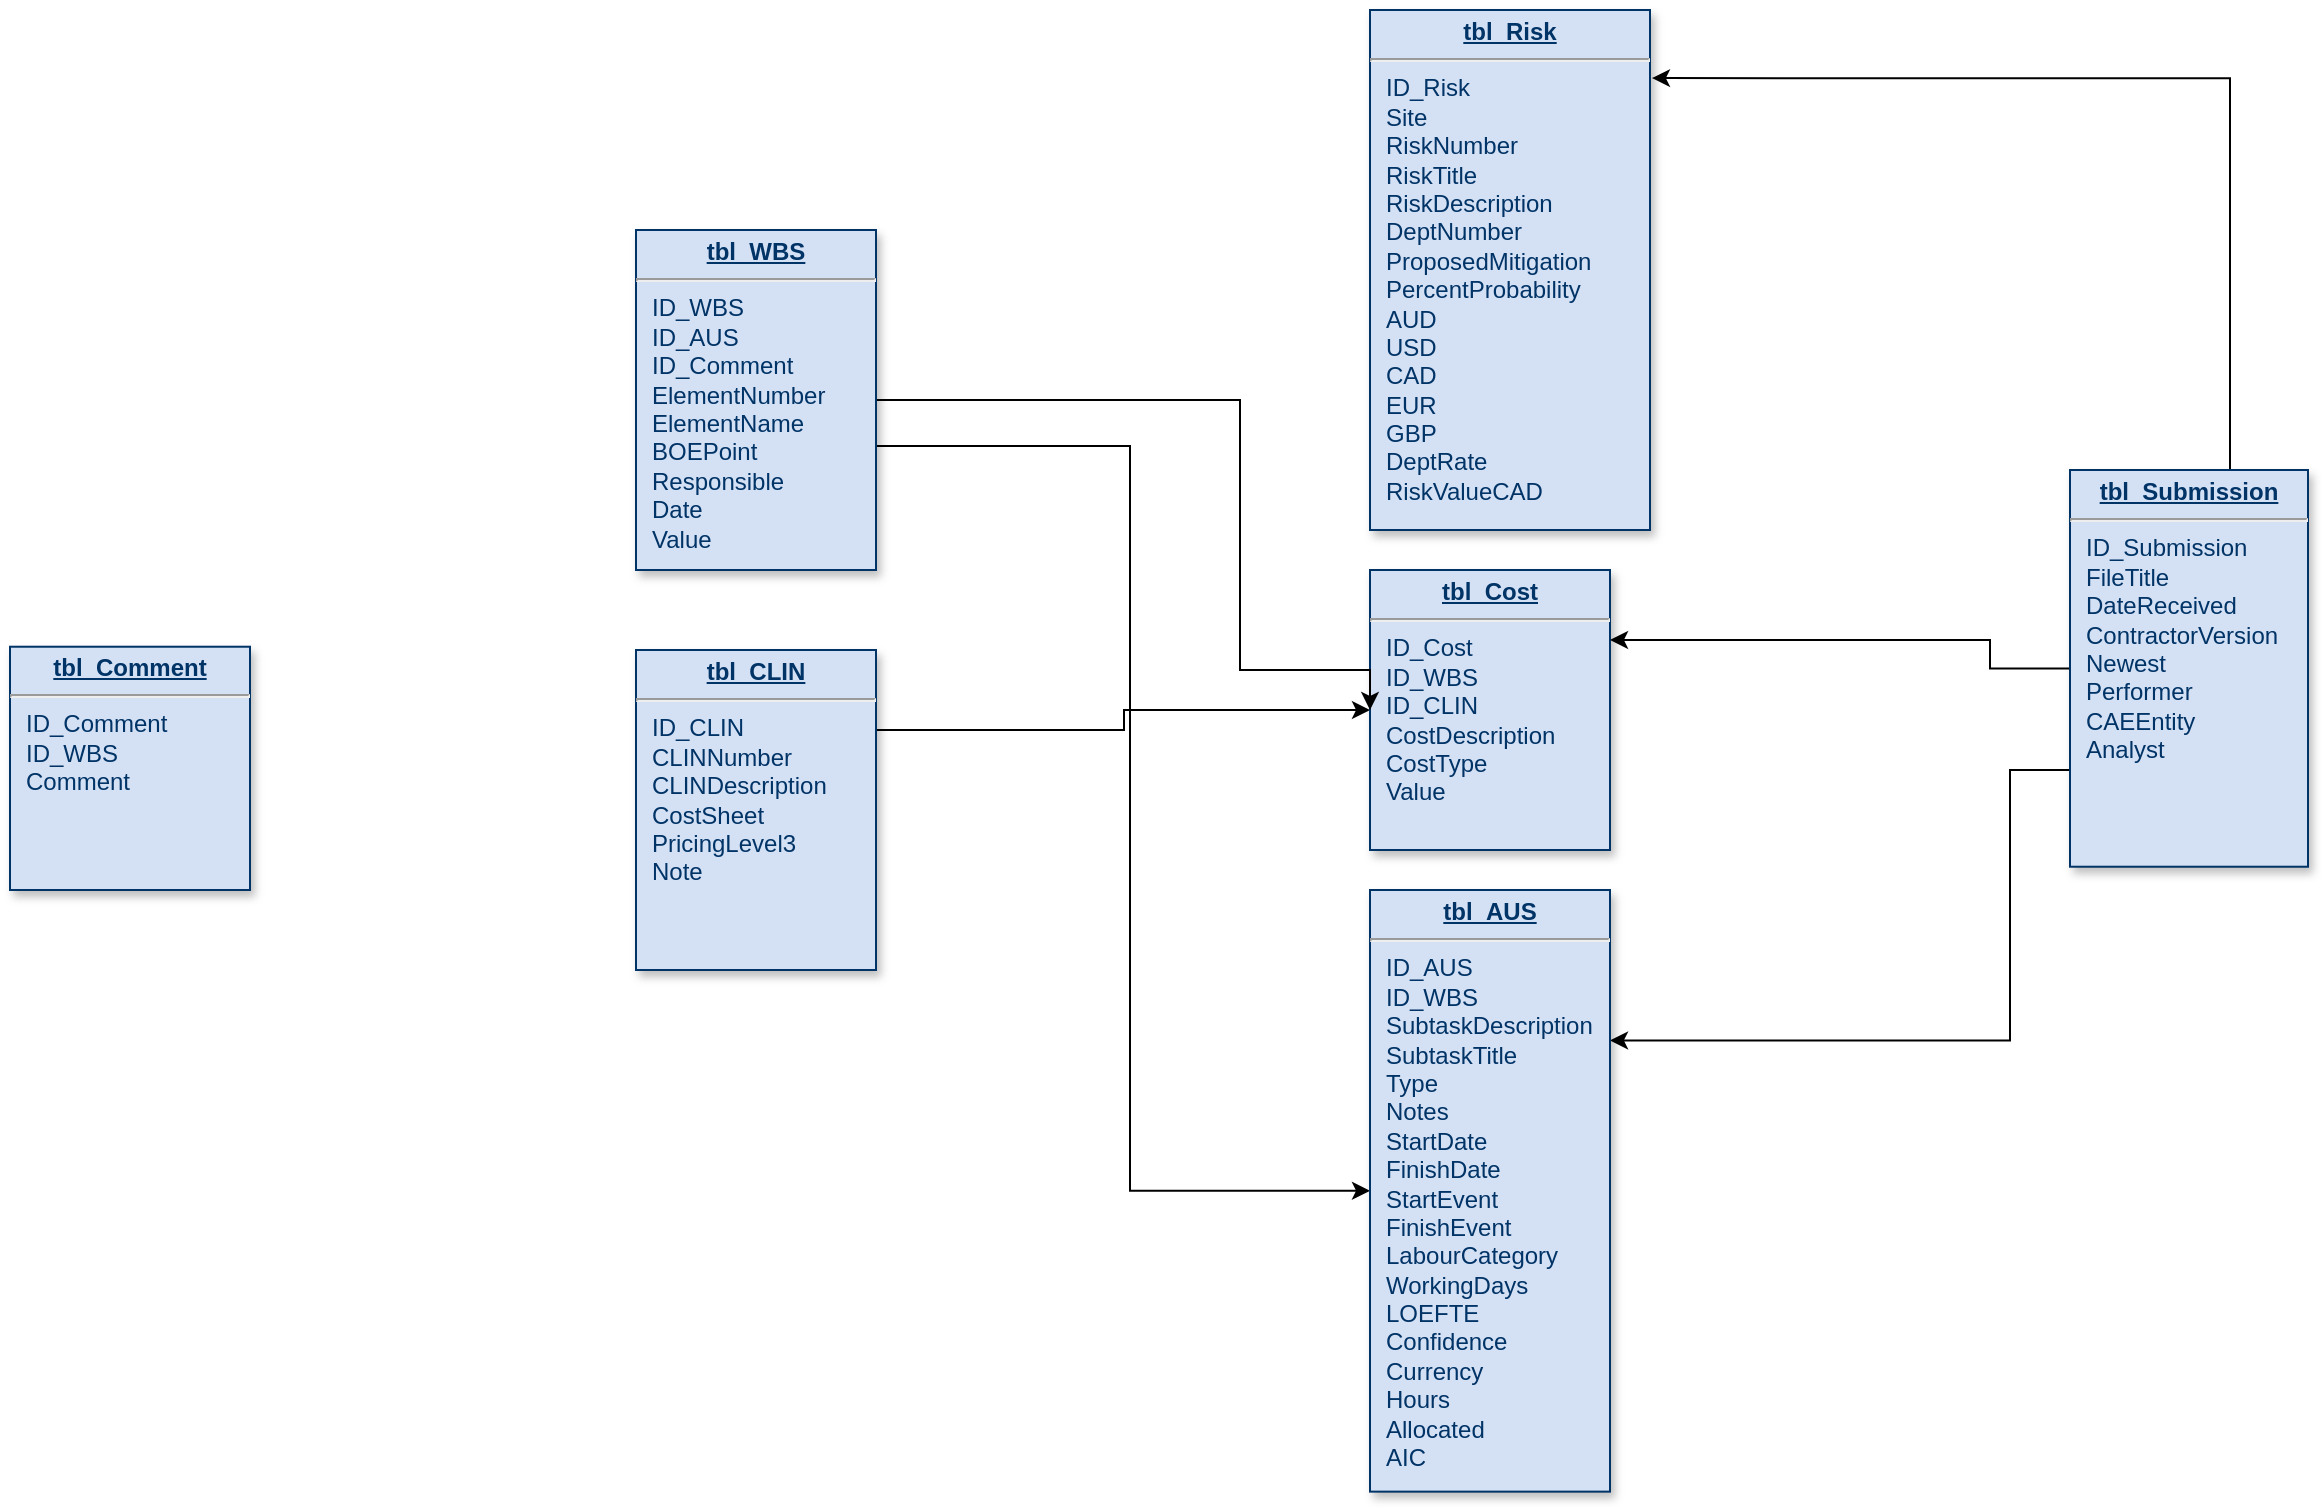 <mxfile version="21.6.7" type="github" pages="3">
  <diagram name="Page-1" id="efa7a0a1-bf9b-a30e-e6df-94a7791c09e9">
    <mxGraphModel dx="1674" dy="835" grid="1" gridSize="10" guides="1" tooltips="1" connect="1" arrows="1" fold="1" page="1" pageScale="1" pageWidth="826" pageHeight="1169" background="none" math="0" shadow="0">
      <root>
        <mxCell id="0" />
        <mxCell id="1" parent="0" />
        <mxCell id="ZL0EGH16citN7dwbIeVC-42" style="edgeStyle=orthogonalEdgeStyle;rounded=0;orthogonalLoop=1;jettySize=auto;html=1;entryX=0;entryY=0.5;entryDx=0;entryDy=0;" edge="1" parent="1" source="21" target="23">
          <mxGeometry relative="1" as="geometry">
            <Array as="points">
              <mxPoint x="597" y="500" />
              <mxPoint x="597" y="490" />
            </Array>
          </mxGeometry>
        </mxCell>
        <mxCell id="21" value="&lt;p style=&quot;margin: 0px; margin-top: 4px; text-align: center; text-decoration: underline;&quot;&gt;&lt;strong&gt;tbl_CLIN&lt;/strong&gt;&lt;/p&gt;&lt;hr&gt;&lt;p style=&quot;margin: 0px; margin-left: 8px;&quot;&gt;ID_CLIN&lt;/p&gt;&lt;p style=&quot;margin: 0px; margin-left: 8px;&quot;&gt;&lt;span style=&quot;background-color: initial;&quot;&gt;CLINNumber&lt;/span&gt;&lt;br&gt;&lt;/p&gt;&lt;p style=&quot;margin: 0px; margin-left: 8px;&quot;&gt;CLINDescription&lt;/p&gt;&lt;p style=&quot;margin: 0px; margin-left: 8px;&quot;&gt;CostSheet&lt;/p&gt;&lt;p style=&quot;margin: 0px; margin-left: 8px;&quot;&gt;PricingLevel3&lt;/p&gt;&lt;p style=&quot;margin: 0px; margin-left: 8px;&quot;&gt;Note&lt;/p&gt;" style="verticalAlign=top;align=left;overflow=fill;fontSize=12;fontFamily=Helvetica;html=1;strokeColor=#003366;shadow=1;fillColor=#D4E1F5;fontColor=#003366" parent="1" vertex="1">
          <mxGeometry x="353" y="460" width="120" height="160" as="geometry" />
        </mxCell>
        <mxCell id="22" value="&lt;p style=&quot;margin: 0px; margin-top: 4px; text-align: center; text-decoration: underline;&quot;&gt;&lt;strong&gt;tbl_Risk&lt;/strong&gt;&lt;/p&gt;&lt;hr&gt;&lt;p style=&quot;margin: 0px; margin-left: 8px;&quot;&gt;ID_Risk&lt;/p&gt;&lt;p style=&quot;margin: 0px; margin-left: 8px;&quot;&gt;Site&lt;/p&gt;&lt;p style=&quot;margin: 0px; margin-left: 8px;&quot;&gt;RiskNumber&lt;/p&gt;&lt;p style=&quot;margin: 0px; margin-left: 8px;&quot;&gt;RiskTitle&lt;/p&gt;&lt;p style=&quot;margin: 0px; margin-left: 8px;&quot;&gt;RiskDescription&lt;/p&gt;&lt;p style=&quot;margin: 0px; margin-left: 8px;&quot;&gt;DeptNumber&lt;/p&gt;&lt;p style=&quot;margin: 0px; margin-left: 8px;&quot;&gt;ProposedMitigation&lt;/p&gt;&lt;p style=&quot;margin: 0px; margin-left: 8px;&quot;&gt;PercentProbability&lt;/p&gt;&lt;p style=&quot;margin: 0px; margin-left: 8px;&quot;&gt;AUD&lt;/p&gt;&lt;p style=&quot;margin: 0px; margin-left: 8px;&quot;&gt;USD&lt;/p&gt;&lt;p style=&quot;margin: 0px; margin-left: 8px;&quot;&gt;CAD&lt;/p&gt;&lt;p style=&quot;margin: 0px; margin-left: 8px;&quot;&gt;EUR&lt;/p&gt;&lt;p style=&quot;margin: 0px; margin-left: 8px;&quot;&gt;GBP&lt;/p&gt;&lt;p style=&quot;margin: 0px; margin-left: 8px;&quot;&gt;DeptRate&lt;/p&gt;&lt;p style=&quot;margin: 0px; margin-left: 8px;&quot;&gt;RiskValueCAD&lt;/p&gt;" style="verticalAlign=top;align=left;overflow=fill;fontSize=12;fontFamily=Helvetica;html=1;strokeColor=#003366;shadow=1;fillColor=#D4E1F5;fontColor=#003366" parent="1" vertex="1">
          <mxGeometry x="720" y="140" width="140" height="260" as="geometry" />
        </mxCell>
        <mxCell id="23" value="&lt;p style=&quot;margin: 0px; margin-top: 4px; text-align: center; text-decoration: underline;&quot;&gt;&lt;strong&gt;tbl_Cost&lt;/strong&gt;&lt;/p&gt;&lt;hr&gt;&lt;p style=&quot;margin: 0px; margin-left: 8px;&quot;&gt;ID_Cost&lt;/p&gt;&lt;p style=&quot;margin: 0px; margin-left: 8px;&quot;&gt;ID_WBS&lt;/p&gt;&lt;p style=&quot;margin: 0px; margin-left: 8px;&quot;&gt;ID_CLIN&lt;/p&gt;&lt;p style=&quot;margin: 0px; margin-left: 8px;&quot;&gt;CostDescription&lt;/p&gt;&lt;p style=&quot;margin: 0px; margin-left: 8px;&quot;&gt;CostType&lt;/p&gt;&lt;p style=&quot;margin: 0px; margin-left: 8px;&quot;&gt;Value&lt;/p&gt;" style="verticalAlign=top;align=left;overflow=fill;fontSize=12;fontFamily=Helvetica;html=1;strokeColor=#003366;shadow=1;fillColor=#D4E1F5;fontColor=#003366" parent="1" vertex="1">
          <mxGeometry x="720" y="420" width="120" height="140" as="geometry" />
        </mxCell>
        <mxCell id="ZL0EGH16citN7dwbIeVC-39" style="edgeStyle=orthogonalEdgeStyle;rounded=0;orthogonalLoop=1;jettySize=auto;html=1;exitX=1;exitY=0.75;exitDx=0;exitDy=0;entryX=0;entryY=0.5;entryDx=0;entryDy=0;" edge="1" parent="1" source="29" target="-z8WgooiYQaimfOATa0H-59">
          <mxGeometry relative="1" as="geometry">
            <Array as="points">
              <mxPoint x="600" y="358" />
              <mxPoint x="600" y="730" />
            </Array>
          </mxGeometry>
        </mxCell>
        <mxCell id="ZL0EGH16citN7dwbIeVC-41" style="edgeStyle=orthogonalEdgeStyle;rounded=0;orthogonalLoop=1;jettySize=auto;html=1;exitX=1;exitY=0.5;exitDx=0;exitDy=0;entryX=0;entryY=0.5;entryDx=0;entryDy=0;" edge="1" parent="1" source="29" target="23">
          <mxGeometry relative="1" as="geometry">
            <Array as="points">
              <mxPoint x="655" y="335" />
              <mxPoint x="655" y="470" />
              <mxPoint x="720" y="470" />
            </Array>
          </mxGeometry>
        </mxCell>
        <mxCell id="29" value="&lt;p style=&quot;margin: 0px; margin-top: 4px; text-align: center; text-decoration: underline;&quot;&gt;&lt;strong&gt;tbl_WBS&lt;/strong&gt;&lt;/p&gt;&lt;hr&gt;&lt;p style=&quot;margin: 0px; margin-left: 8px;&quot;&gt;ID_WBS&lt;/p&gt;&lt;p style=&quot;margin: 0px; margin-left: 8px;&quot;&gt;ID_AUS&lt;/p&gt;&lt;p style=&quot;margin: 0px; margin-left: 8px;&quot;&gt;ID_Comment&lt;/p&gt;&lt;p style=&quot;margin: 0px; margin-left: 8px;&quot;&gt;ElementNumber&lt;/p&gt;&lt;p style=&quot;margin: 0px; margin-left: 8px;&quot;&gt;ElementName&lt;/p&gt;&lt;p style=&quot;margin: 0px; margin-left: 8px;&quot;&gt;BOEPoint&lt;/p&gt;&lt;p style=&quot;margin: 0px; margin-left: 8px;&quot;&gt;Responsible&lt;/p&gt;&lt;p style=&quot;margin: 0px; margin-left: 8px;&quot;&gt;Date&lt;/p&gt;&lt;p style=&quot;margin: 0px; margin-left: 8px;&quot;&gt;Value&lt;/p&gt;" style="verticalAlign=top;align=left;overflow=fill;fontSize=12;fontFamily=Helvetica;html=1;strokeColor=#003366;shadow=1;fillColor=#D4E1F5;fontColor=#003366" parent="1" vertex="1">
          <mxGeometry x="353" y="250" width="120" height="170" as="geometry" />
        </mxCell>
        <mxCell id="ZL0EGH16citN7dwbIeVC-33" style="edgeStyle=orthogonalEdgeStyle;rounded=0;orthogonalLoop=1;jettySize=auto;html=1;exitX=0;exitY=0.25;exitDx=0;exitDy=0;entryX=1.007;entryY=0.131;entryDx=0;entryDy=0;entryPerimeter=0;" edge="1" parent="1" source="-z8WgooiYQaimfOATa0H-33" target="22">
          <mxGeometry relative="1" as="geometry">
            <Array as="points">
              <mxPoint x="1150" y="420" />
              <mxPoint x="1150" y="174" />
            </Array>
          </mxGeometry>
        </mxCell>
        <mxCell id="ZL0EGH16citN7dwbIeVC-34" style="edgeStyle=orthogonalEdgeStyle;rounded=0;orthogonalLoop=1;jettySize=auto;html=1;entryX=1;entryY=0.25;entryDx=0;entryDy=0;" edge="1" parent="1" source="-z8WgooiYQaimfOATa0H-33" target="23">
          <mxGeometry relative="1" as="geometry">
            <Array as="points">
              <mxPoint x="1030" y="469" />
              <mxPoint x="1030" y="455" />
            </Array>
          </mxGeometry>
        </mxCell>
        <mxCell id="ZL0EGH16citN7dwbIeVC-35" style="edgeStyle=orthogonalEdgeStyle;rounded=0;orthogonalLoop=1;jettySize=auto;html=1;exitX=0;exitY=0.75;exitDx=0;exitDy=0;entryX=1;entryY=0.25;entryDx=0;entryDy=0;" edge="1" parent="1" source="-z8WgooiYQaimfOATa0H-33" target="-z8WgooiYQaimfOATa0H-59">
          <mxGeometry relative="1" as="geometry">
            <Array as="points">
              <mxPoint x="1070" y="520" />
              <mxPoint x="1040" y="520" />
              <mxPoint x="1040" y="655" />
            </Array>
          </mxGeometry>
        </mxCell>
        <mxCell id="-z8WgooiYQaimfOATa0H-33" value="&lt;p style=&quot;margin: 0px; margin-top: 4px; text-align: center; text-decoration: underline;&quot;&gt;&lt;b&gt;tbl_Submission&lt;/b&gt;&lt;/p&gt;&lt;hr&gt;&lt;p style=&quot;border-color: var(--border-color); margin: 0px 0px 0px 8px;&quot;&gt;ID_Submission&lt;/p&gt;&lt;p style=&quot;border-color: var(--border-color); margin: 0px 0px 0px 8px;&quot;&gt;FileTitle&lt;/p&gt;&lt;p style=&quot;border-color: var(--border-color); margin: 0px 0px 0px 8px;&quot;&gt;DateReceived&lt;/p&gt;&lt;p style=&quot;border-color: var(--border-color); margin: 0px 0px 0px 8px;&quot;&gt;ContractorVersion&lt;br style=&quot;border-color: var(--border-color);&quot;&gt;Newest&lt;/p&gt;&lt;p style=&quot;border-color: var(--border-color); margin: 0px 0px 0px 8px;&quot;&gt;Performer&lt;br&gt;CAEEntity&lt;/p&gt;&lt;p style=&quot;border-color: var(--border-color); margin: 0px 0px 0px 8px;&quot;&gt;Analyst&lt;/p&gt;" style="verticalAlign=top;align=left;overflow=fill;fontSize=12;fontFamily=Helvetica;html=1;strokeColor=#003366;shadow=1;fillColor=#D4E1F5;fontColor=#003366" parent="1" vertex="1">
          <mxGeometry x="1070" y="370" width="119" height="198.36" as="geometry" />
        </mxCell>
        <mxCell id="-z8WgooiYQaimfOATa0H-34" value="&lt;p style=&quot;margin: 0px; margin-top: 4px; text-align: center; text-decoration: underline;&quot;&gt;&lt;strong&gt;tbl_Comment&lt;/strong&gt;&lt;/p&gt;&lt;hr&gt;&lt;p style=&quot;margin: 0px; margin-left: 8px;&quot;&gt;&lt;span style=&quot;background-color: initial;&quot;&gt;ID_Comment&lt;/span&gt;&lt;/p&gt;&lt;p style=&quot;margin: 0px; margin-left: 8px;&quot;&gt;&lt;span style=&quot;background-color: initial;&quot;&gt;ID_WBS&lt;/span&gt;&lt;br&gt;&lt;/p&gt;&lt;p style=&quot;margin: 0px; margin-left: 8px;&quot;&gt;Comment&lt;/p&gt;" style="verticalAlign=top;align=left;overflow=fill;fontSize=12;fontFamily=Helvetica;html=1;strokeColor=#003366;shadow=1;fillColor=#D4E1F5;fontColor=#003366" parent="1" vertex="1">
          <mxGeometry x="40" y="458.36" width="120" height="121.64" as="geometry" />
        </mxCell>
        <mxCell id="-z8WgooiYQaimfOATa0H-36" style="edgeStyle=orthogonalEdgeStyle;rounded=0;orthogonalLoop=1;jettySize=auto;html=1;exitX=0.5;exitY=1;exitDx=0;exitDy=0;" parent="1" source="29" target="29" edge="1">
          <mxGeometry relative="1" as="geometry" />
        </mxCell>
        <mxCell id="-z8WgooiYQaimfOATa0H-59" value="&lt;p style=&quot;margin: 0px; margin-top: 4px; text-align: center; text-decoration: underline;&quot;&gt;&lt;strong&gt;tbl_AUS&lt;/strong&gt;&lt;/p&gt;&lt;hr&gt;&lt;p style=&quot;margin: 0px; margin-left: 8px;&quot;&gt;&lt;span style=&quot;background-color: initial;&quot;&gt;ID_AUS&lt;/span&gt;&lt;/p&gt;&lt;p style=&quot;margin: 0px; margin-left: 8px;&quot;&gt;ID_WBS&lt;/p&gt;&lt;p style=&quot;margin: 0px; margin-left: 8px;&quot;&gt;SubtaskDescription&lt;/p&gt;&lt;p style=&quot;margin: 0px; margin-left: 8px;&quot;&gt;SubtaskTitle&lt;/p&gt;&lt;p style=&quot;margin: 0px; margin-left: 8px;&quot;&gt;Type&lt;/p&gt;&lt;p style=&quot;margin: 0px; margin-left: 8px;&quot;&gt;Notes&lt;/p&gt;&lt;p style=&quot;margin: 0px; margin-left: 8px;&quot;&gt;StartDate&lt;/p&gt;&lt;p style=&quot;margin: 0px; margin-left: 8px;&quot;&gt;FinishDate&lt;/p&gt;&lt;p style=&quot;margin: 0px; margin-left: 8px;&quot;&gt;StartEvent&lt;/p&gt;&lt;p style=&quot;margin: 0px; margin-left: 8px;&quot;&gt;FinishEvent&lt;/p&gt;&lt;p style=&quot;margin: 0px; margin-left: 8px;&quot;&gt;LabourCategory&lt;/p&gt;&lt;p style=&quot;margin: 0px; margin-left: 8px;&quot;&gt;WorkingDays&lt;/p&gt;&lt;p style=&quot;margin: 0px; margin-left: 8px;&quot;&gt;LOEFTE&lt;/p&gt;&lt;p style=&quot;margin: 0px; margin-left: 8px;&quot;&gt;Confidence&lt;/p&gt;&lt;p style=&quot;margin: 0px; margin-left: 8px;&quot;&gt;Currency&lt;/p&gt;&lt;p style=&quot;margin: 0px; margin-left: 8px;&quot;&gt;Hours&lt;/p&gt;&lt;p style=&quot;margin: 0px; margin-left: 8px;&quot;&gt;Allocated&lt;/p&gt;&lt;p style=&quot;margin: 0px; margin-left: 8px;&quot;&gt;AIC&lt;/p&gt;" style="verticalAlign=top;align=left;overflow=fill;fontSize=12;fontFamily=Helvetica;html=1;strokeColor=#003366;shadow=1;fillColor=#D4E1F5;fontColor=#003366" parent="1" vertex="1">
          <mxGeometry x="720" y="580" width="120" height="300.82" as="geometry" />
        </mxCell>
      </root>
    </mxGraphModel>
  </diagram>
  <diagram name="Copy of Page-1" id="miV0pB4UDk9fLg9Kl-9F">
    <mxGraphModel dx="1674" dy="835" grid="1" gridSize="10" guides="1" tooltips="1" connect="1" arrows="1" fold="1" page="1" pageScale="1" pageWidth="826" pageHeight="1169" background="none" math="0" shadow="0">
      <root>
        <mxCell id="EjZp7F1jbLpPJNPzsRgT-0" />
        <mxCell id="EjZp7F1jbLpPJNPzsRgT-1" parent="EjZp7F1jbLpPJNPzsRgT-0" />
        <mxCell id="_7jjFI2JyV2DllLIxeb1-1" style="edgeStyle=orthogonalEdgeStyle;rounded=0;orthogonalLoop=1;jettySize=auto;html=1;entryX=0;entryY=0.25;entryDx=0;entryDy=0;" edge="1" parent="EjZp7F1jbLpPJNPzsRgT-1" source="EjZp7F1jbLpPJNPzsRgT-3" target="GB1uaP_8diTmLWHzG88t-0">
          <mxGeometry relative="1" as="geometry" />
        </mxCell>
        <mxCell id="EjZp7F1jbLpPJNPzsRgT-3" value="&lt;p style=&quot;margin: 0px; margin-top: 4px; text-align: center; text-decoration: underline;&quot;&gt;&lt;strong&gt;tbl_CLIN&lt;/strong&gt;&lt;/p&gt;&lt;hr&gt;&lt;p style=&quot;margin: 0px; margin-left: 8px;&quot;&gt;ID_CLIN&lt;/p&gt;&lt;p style=&quot;margin: 0px; margin-left: 8px;&quot;&gt;&lt;span style=&quot;background-color: initial;&quot;&gt;CLINNumber&lt;/span&gt;&lt;br&gt;&lt;/p&gt;&lt;p style=&quot;margin: 0px; margin-left: 8px;&quot;&gt;CLINDescription&lt;/p&gt;&lt;p style=&quot;margin: 0px; margin-left: 8px;&quot;&gt;CostSheet&lt;/p&gt;&lt;p style=&quot;margin: 0px; margin-left: 8px;&quot;&gt;PricingLevel3&lt;/p&gt;&lt;p style=&quot;margin: 0px; margin-left: 8px;&quot;&gt;Note&lt;/p&gt;" style="verticalAlign=top;align=left;overflow=fill;fontSize=12;fontFamily=Helvetica;html=1;strokeColor=#003366;shadow=1;fillColor=#D4E1F5;fontColor=#003366" vertex="1" parent="EjZp7F1jbLpPJNPzsRgT-1">
          <mxGeometry x="250" y="210" width="120" height="160" as="geometry" />
        </mxCell>
        <mxCell id="EjZp7F1jbLpPJNPzsRgT-4" value="&lt;p style=&quot;margin: 0px; margin-top: 4px; text-align: center; text-decoration: underline;&quot;&gt;&lt;strong&gt;tbl_Risk&lt;/strong&gt;&lt;/p&gt;&lt;hr&gt;&lt;p style=&quot;margin: 0px; margin-left: 8px;&quot;&gt;ID_Risk&lt;/p&gt;&lt;p style=&quot;margin: 0px; margin-left: 8px;&quot;&gt;Site&lt;/p&gt;&lt;p style=&quot;margin: 0px; margin-left: 8px;&quot;&gt;RiskNumber&lt;/p&gt;&lt;p style=&quot;margin: 0px; margin-left: 8px;&quot;&gt;RiskTitle&lt;/p&gt;&lt;p style=&quot;margin: 0px; margin-left: 8px;&quot;&gt;RiskDescription&lt;/p&gt;&lt;p style=&quot;margin: 0px; margin-left: 8px;&quot;&gt;DeptNumber&lt;/p&gt;&lt;p style=&quot;margin: 0px; margin-left: 8px;&quot;&gt;ProposedMitigation&lt;/p&gt;&lt;p style=&quot;margin: 0px; margin-left: 8px;&quot;&gt;PercentProbability&lt;/p&gt;&lt;p style=&quot;margin: 0px; margin-left: 8px;&quot;&gt;AUD&lt;/p&gt;&lt;p style=&quot;margin: 0px; margin-left: 8px;&quot;&gt;USD&lt;/p&gt;&lt;p style=&quot;margin: 0px; margin-left: 8px;&quot;&gt;CAD&lt;/p&gt;&lt;p style=&quot;margin: 0px; margin-left: 8px;&quot;&gt;EUR&lt;/p&gt;&lt;p style=&quot;margin: 0px; margin-left: 8px;&quot;&gt;GBP&lt;/p&gt;&lt;p style=&quot;margin: 0px; margin-left: 8px;&quot;&gt;DeptRate&lt;/p&gt;&lt;p style=&quot;margin: 0px; margin-left: 8px;&quot;&gt;RiskValueCAD&lt;/p&gt;" style="verticalAlign=top;align=left;overflow=fill;fontSize=12;fontFamily=Helvetica;html=1;strokeColor=#003366;shadow=1;fillColor=#D4E1F5;fontColor=#003366" vertex="1" parent="EjZp7F1jbLpPJNPzsRgT-1">
          <mxGeometry x="720" y="140" width="140" height="260" as="geometry" />
        </mxCell>
        <mxCell id="EjZp7F1jbLpPJNPzsRgT-5" value="&lt;p style=&quot;margin: 0px; margin-top: 4px; text-align: center; text-decoration: underline;&quot;&gt;&lt;strong&gt;tbl_Cost&lt;/strong&gt;&lt;/p&gt;&lt;hr&gt;&lt;p style=&quot;margin: 0px; margin-left: 8px;&quot;&gt;ID_Cost&lt;/p&gt;&lt;p style=&quot;margin: 0px; margin-left: 8px;&quot;&gt;ID_WBS&lt;/p&gt;&lt;p style=&quot;margin: 0px; margin-left: 8px;&quot;&gt;CostDescription&lt;/p&gt;&lt;p style=&quot;margin: 0px; margin-left: 8px;&quot;&gt;CostType&lt;/p&gt;&lt;p style=&quot;margin: 0px; margin-left: 8px;&quot;&gt;Value&lt;/p&gt;" style="verticalAlign=top;align=left;overflow=fill;fontSize=12;fontFamily=Helvetica;html=1;strokeColor=#003366;shadow=1;fillColor=#D4E1F5;fontColor=#003366" vertex="1" parent="EjZp7F1jbLpPJNPzsRgT-1">
          <mxGeometry x="720" y="420" width="120" height="140" as="geometry" />
        </mxCell>
        <mxCell id="_7jjFI2JyV2DllLIxeb1-0" style="edgeStyle=orthogonalEdgeStyle;rounded=0;orthogonalLoop=1;jettySize=auto;html=1;entryX=0.017;entryY=0.344;entryDx=0;entryDy=0;entryPerimeter=0;" edge="1" parent="EjZp7F1jbLpPJNPzsRgT-1" source="EjZp7F1jbLpPJNPzsRgT-8" target="GB1uaP_8diTmLWHzG88t-0">
          <mxGeometry relative="1" as="geometry" />
        </mxCell>
        <mxCell id="EjZp7F1jbLpPJNPzsRgT-8" value="&lt;p style=&quot;margin: 0px; margin-top: 4px; text-align: center; text-decoration: underline;&quot;&gt;&lt;strong&gt;tbl_WBS&lt;/strong&gt;&lt;/p&gt;&lt;hr&gt;&lt;p style=&quot;margin: 0px; margin-left: 8px;&quot;&gt;ID_WBS&lt;/p&gt;&lt;p style=&quot;margin: 0px; margin-left: 8px;&quot;&gt;ID_AUS&lt;/p&gt;&lt;p style=&quot;margin: 0px; margin-left: 8px;&quot;&gt;ID_Comment&lt;/p&gt;&lt;p style=&quot;margin: 0px; margin-left: 8px;&quot;&gt;ElementNumber&lt;/p&gt;&lt;p style=&quot;margin: 0px; margin-left: 8px;&quot;&gt;ElementName&lt;/p&gt;&lt;p style=&quot;margin: 0px; margin-left: 8px;&quot;&gt;BOEPoint&lt;/p&gt;&lt;p style=&quot;margin: 0px; margin-left: 8px;&quot;&gt;Responsible&lt;/p&gt;&lt;p style=&quot;margin: 0px; margin-left: 8px;&quot;&gt;Date&lt;/p&gt;&lt;p style=&quot;margin: 0px; margin-left: 8px;&quot;&gt;Value&lt;/p&gt;" style="verticalAlign=top;align=left;overflow=fill;fontSize=12;fontFamily=Helvetica;html=1;strokeColor=#003366;shadow=1;fillColor=#D4E1F5;fontColor=#003366" vertex="1" parent="EjZp7F1jbLpPJNPzsRgT-1">
          <mxGeometry x="250" y="434.18" width="120" height="170" as="geometry" />
        </mxCell>
        <mxCell id="EjZp7F1jbLpPJNPzsRgT-9" style="edgeStyle=orthogonalEdgeStyle;rounded=0;orthogonalLoop=1;jettySize=auto;html=1;exitX=0;exitY=0.25;exitDx=0;exitDy=0;entryX=1.007;entryY=0.131;entryDx=0;entryDy=0;entryPerimeter=0;" edge="1" parent="EjZp7F1jbLpPJNPzsRgT-1" source="EjZp7F1jbLpPJNPzsRgT-12" target="EjZp7F1jbLpPJNPzsRgT-4">
          <mxGeometry relative="1" as="geometry">
            <Array as="points">
              <mxPoint x="1150" y="420" />
              <mxPoint x="1150" y="174" />
            </Array>
          </mxGeometry>
        </mxCell>
        <mxCell id="EjZp7F1jbLpPJNPzsRgT-10" style="edgeStyle=orthogonalEdgeStyle;rounded=0;orthogonalLoop=1;jettySize=auto;html=1;entryX=1;entryY=0.25;entryDx=0;entryDy=0;" edge="1" parent="EjZp7F1jbLpPJNPzsRgT-1" source="EjZp7F1jbLpPJNPzsRgT-12" target="EjZp7F1jbLpPJNPzsRgT-5">
          <mxGeometry relative="1" as="geometry">
            <Array as="points">
              <mxPoint x="1030" y="469" />
              <mxPoint x="1030" y="455" />
            </Array>
          </mxGeometry>
        </mxCell>
        <mxCell id="EjZp7F1jbLpPJNPzsRgT-11" style="edgeStyle=orthogonalEdgeStyle;rounded=0;orthogonalLoop=1;jettySize=auto;html=1;exitX=0;exitY=0.75;exitDx=0;exitDy=0;entryX=1;entryY=0.25;entryDx=0;entryDy=0;" edge="1" parent="EjZp7F1jbLpPJNPzsRgT-1" source="EjZp7F1jbLpPJNPzsRgT-12" target="EjZp7F1jbLpPJNPzsRgT-15">
          <mxGeometry relative="1" as="geometry">
            <Array as="points">
              <mxPoint x="1070" y="520" />
              <mxPoint x="1040" y="520" />
              <mxPoint x="1040" y="655" />
            </Array>
          </mxGeometry>
        </mxCell>
        <mxCell id="EjZp7F1jbLpPJNPzsRgT-12" value="&lt;p style=&quot;margin: 0px; margin-top: 4px; text-align: center; text-decoration: underline;&quot;&gt;&lt;b&gt;tbl_Submission&lt;/b&gt;&lt;/p&gt;&lt;hr&gt;&lt;p style=&quot;border-color: var(--border-color); margin: 0px 0px 0px 8px;&quot;&gt;ID_Submission&lt;/p&gt;&lt;p style=&quot;border-color: var(--border-color); margin: 0px 0px 0px 8px;&quot;&gt;FileTitle&lt;/p&gt;&lt;p style=&quot;border-color: var(--border-color); margin: 0px 0px 0px 8px;&quot;&gt;DateReceived&lt;/p&gt;&lt;p style=&quot;border-color: var(--border-color); margin: 0px 0px 0px 8px;&quot;&gt;ContractorVersion&lt;br style=&quot;border-color: var(--border-color);&quot;&gt;Newest&lt;/p&gt;&lt;p style=&quot;border-color: var(--border-color); margin: 0px 0px 0px 8px;&quot;&gt;Performer&lt;br&gt;CAEEntity&lt;/p&gt;&lt;p style=&quot;border-color: var(--border-color); margin: 0px 0px 0px 8px;&quot;&gt;Analyst&lt;/p&gt;" style="verticalAlign=top;align=left;overflow=fill;fontSize=12;fontFamily=Helvetica;html=1;strokeColor=#003366;shadow=1;fillColor=#D4E1F5;fontColor=#003366" vertex="1" parent="EjZp7F1jbLpPJNPzsRgT-1">
          <mxGeometry x="1070" y="370" width="119" height="198.36" as="geometry" />
        </mxCell>
        <mxCell id="EjZp7F1jbLpPJNPzsRgT-13" value="&lt;p style=&quot;margin: 0px; margin-top: 4px; text-align: center; text-decoration: underline;&quot;&gt;&lt;strong&gt;tbl_Comment&lt;/strong&gt;&lt;/p&gt;&lt;hr&gt;&lt;p style=&quot;margin: 0px; margin-left: 8px;&quot;&gt;&lt;span style=&quot;background-color: initial;&quot;&gt;ID_Comment&lt;/span&gt;&lt;/p&gt;&lt;p style=&quot;margin: 0px; margin-left: 8px;&quot;&gt;&lt;span style=&quot;background-color: initial;&quot;&gt;ID_WBS&lt;/span&gt;&lt;br&gt;&lt;/p&gt;&lt;p style=&quot;margin: 0px; margin-left: 8px;&quot;&gt;Comment&lt;/p&gt;" style="verticalAlign=top;align=left;overflow=fill;fontSize=12;fontFamily=Helvetica;html=1;strokeColor=#003366;shadow=1;fillColor=#D4E1F5;fontColor=#003366" vertex="1" parent="EjZp7F1jbLpPJNPzsRgT-1">
          <mxGeometry x="40" y="458.36" width="120" height="121.64" as="geometry" />
        </mxCell>
        <mxCell id="EjZp7F1jbLpPJNPzsRgT-14" style="edgeStyle=orthogonalEdgeStyle;rounded=0;orthogonalLoop=1;jettySize=auto;html=1;exitX=0.5;exitY=1;exitDx=0;exitDy=0;" edge="1" parent="EjZp7F1jbLpPJNPzsRgT-1" source="EjZp7F1jbLpPJNPzsRgT-8" target="EjZp7F1jbLpPJNPzsRgT-8">
          <mxGeometry relative="1" as="geometry" />
        </mxCell>
        <mxCell id="EjZp7F1jbLpPJNPzsRgT-15" value="&lt;p style=&quot;margin: 0px; margin-top: 4px; text-align: center; text-decoration: underline;&quot;&gt;&lt;strong&gt;tbl_AUS&lt;/strong&gt;&lt;/p&gt;&lt;hr&gt;&lt;p style=&quot;margin: 0px; margin-left: 8px;&quot;&gt;&lt;span style=&quot;background-color: initial;&quot;&gt;ID_AUS&lt;/span&gt;&lt;/p&gt;&lt;p style=&quot;margin: 0px; margin-left: 8px;&quot;&gt;ID_WBS&lt;/p&gt;&lt;p style=&quot;margin: 0px; margin-left: 8px;&quot;&gt;SubtaskDescription&lt;/p&gt;&lt;p style=&quot;margin: 0px; margin-left: 8px;&quot;&gt;SubtaskTitle&lt;/p&gt;&lt;p style=&quot;margin: 0px; margin-left: 8px;&quot;&gt;Type&lt;/p&gt;&lt;p style=&quot;margin: 0px; margin-left: 8px;&quot;&gt;Notes&lt;/p&gt;&lt;p style=&quot;margin: 0px; margin-left: 8px;&quot;&gt;StartDate&lt;/p&gt;&lt;p style=&quot;margin: 0px; margin-left: 8px;&quot;&gt;FinishDate&lt;/p&gt;&lt;p style=&quot;margin: 0px; margin-left: 8px;&quot;&gt;StartEvent&lt;/p&gt;&lt;p style=&quot;margin: 0px; margin-left: 8px;&quot;&gt;FinishEvent&lt;/p&gt;&lt;p style=&quot;margin: 0px; margin-left: 8px;&quot;&gt;LabourCategory&lt;/p&gt;&lt;p style=&quot;margin: 0px; margin-left: 8px;&quot;&gt;WorkingDays&lt;/p&gt;&lt;p style=&quot;margin: 0px; margin-left: 8px;&quot;&gt;LOEFTE&lt;/p&gt;&lt;p style=&quot;margin: 0px; margin-left: 8px;&quot;&gt;Confidence&lt;/p&gt;&lt;p style=&quot;margin: 0px; margin-left: 8px;&quot;&gt;Currency&lt;/p&gt;&lt;p style=&quot;margin: 0px; margin-left: 8px;&quot;&gt;Hours&lt;/p&gt;&lt;p style=&quot;margin: 0px; margin-left: 8px;&quot;&gt;Allocated&lt;/p&gt;&lt;p style=&quot;margin: 0px; margin-left: 8px;&quot;&gt;AIC&lt;/p&gt;" style="verticalAlign=top;align=left;overflow=fill;fontSize=12;fontFamily=Helvetica;html=1;strokeColor=#003366;shadow=1;fillColor=#D4E1F5;fontColor=#003366" vertex="1" parent="EjZp7F1jbLpPJNPzsRgT-1">
          <mxGeometry x="720" y="580" width="120" height="300.82" as="geometry" />
        </mxCell>
        <mxCell id="_7jjFI2JyV2DllLIxeb1-2" style="edgeStyle=orthogonalEdgeStyle;rounded=0;orthogonalLoop=1;jettySize=auto;html=1;exitX=1;exitY=0.5;exitDx=0;exitDy=0;entryX=0.008;entryY=0.186;entryDx=0;entryDy=0;entryPerimeter=0;" edge="1" parent="EjZp7F1jbLpPJNPzsRgT-1" source="GB1uaP_8diTmLWHzG88t-0" target="EjZp7F1jbLpPJNPzsRgT-15">
          <mxGeometry relative="1" as="geometry">
            <Array as="points">
              <mxPoint x="560" y="480" />
              <mxPoint x="640" y="480" />
              <mxPoint x="640" y="636" />
            </Array>
          </mxGeometry>
        </mxCell>
        <mxCell id="_7jjFI2JyV2DllLIxeb1-4" style="edgeStyle=orthogonalEdgeStyle;rounded=0;orthogonalLoop=1;jettySize=auto;html=1;entryX=0;entryY=0.371;entryDx=0;entryDy=0;entryPerimeter=0;" edge="1" parent="EjZp7F1jbLpPJNPzsRgT-1" source="GB1uaP_8diTmLWHzG88t-0" target="EjZp7F1jbLpPJNPzsRgT-5">
          <mxGeometry relative="1" as="geometry">
            <Array as="points">
              <mxPoint x="640" y="470" />
              <mxPoint x="640" y="472" />
            </Array>
          </mxGeometry>
        </mxCell>
        <mxCell id="GB1uaP_8diTmLWHzG88t-0" value="&lt;p style=&quot;margin: 0px; margin-top: 4px; text-align: center; text-decoration: underline;&quot;&gt;&lt;strong&gt;tbl_CLINxWBS&lt;/strong&gt;&lt;/p&gt;&lt;hr&gt;&lt;p style=&quot;margin: 0px; margin-left: 8px;&quot;&gt;ID_CLIN&lt;/p&gt;&lt;p style=&quot;margin: 0px; margin-left: 8px;&quot;&gt;ID_WBS&lt;/p&gt;" style="verticalAlign=top;align=left;overflow=fill;fontSize=12;fontFamily=Helvetica;html=1;strokeColor=#003366;shadow=1;fillColor=#D4E1F5;fontColor=#003366" vertex="1" parent="EjZp7F1jbLpPJNPzsRgT-1">
          <mxGeometry x="470" y="420" width="90" height="160" as="geometry" />
        </mxCell>
      </root>
    </mxGraphModel>
  </diagram>
  <diagram name="Copy of Copy of Page-1" id="EjTqXlNqC3bHaNd3rxF9">
    <mxGraphModel dx="1674" dy="835" grid="1" gridSize="10" guides="1" tooltips="1" connect="1" arrows="1" fold="1" page="1" pageScale="1" pageWidth="826" pageHeight="1169" background="none" math="0" shadow="0">
      <root>
        <mxCell id="oqOHj5Rg51Nv-cS4W94h-0" />
        <mxCell id="oqOHj5Rg51Nv-cS4W94h-1" parent="oqOHj5Rg51Nv-cS4W94h-0" />
        <mxCell id="uiUQt0LX72RnAw_rBuuP-3" style="edgeStyle=orthogonalEdgeStyle;rounded=0;orthogonalLoop=1;jettySize=auto;html=1;exitX=1;exitY=0.25;exitDx=0;exitDy=0;entryX=-0.007;entryY=0.379;entryDx=0;entryDy=0;entryPerimeter=0;" edge="1" parent="oqOHj5Rg51Nv-cS4W94h-1" source="oqOHj5Rg51Nv-cS4W94h-3" target="oqOHj5Rg51Nv-cS4W94h-5">
          <mxGeometry relative="1" as="geometry" />
        </mxCell>
        <mxCell id="oqOHj5Rg51Nv-cS4W94h-3" value="&lt;p style=&quot;margin: 0px; margin-top: 4px; text-align: center; text-decoration: underline;&quot;&gt;&lt;strong&gt;tbl_CLINMapping&lt;/strong&gt;&lt;/p&gt;&lt;hr&gt;&lt;p style=&quot;margin: 0px; margin-left: 8px;&quot;&gt;ID_CLIN: Auto&lt;/p&gt;&lt;p style=&quot;margin: 0px; margin-left: 8px;&quot;&gt;ID_WBS&lt;/p&gt;&lt;p style=&quot;margin: 0px; margin-left: 8px;&quot;&gt;&lt;span style=&quot;background-color: initial;&quot;&gt;CLINNumber&lt;/span&gt;&lt;br&gt;&lt;/p&gt;&lt;p style=&quot;margin: 0px; margin-left: 8px;&quot;&gt;CLINDescription&lt;/p&gt;&lt;p style=&quot;margin: 0px; margin-left: 8px;&quot;&gt;CostSheet&lt;/p&gt;&lt;p style=&quot;margin: 0px; margin-left: 8px;&quot;&gt;PricingLevel3&lt;/p&gt;&lt;p style=&quot;margin: 0px; margin-left: 8px;&quot;&gt;Note&lt;/p&gt;" style="verticalAlign=top;align=left;overflow=fill;fontSize=12;fontFamily=Helvetica;html=1;strokeColor=#003366;shadow=1;fillColor=#D4E1F5;fontColor=#003366" vertex="1" parent="oqOHj5Rg51Nv-cS4W94h-1">
          <mxGeometry x="520" y="408.36" width="120" height="160" as="geometry" />
        </mxCell>
        <mxCell id="oqOHj5Rg51Nv-cS4W94h-4" value="&lt;p style=&quot;margin: 0px; margin-top: 4px; text-align: center; text-decoration: underline;&quot;&gt;&lt;strong&gt;tbl_Risk&lt;/strong&gt;&lt;/p&gt;&lt;hr&gt;&lt;p style=&quot;margin: 0px; margin-left: 8px;&quot;&gt;ID_Risk: Auto&lt;/p&gt;&lt;p style=&quot;margin: 0px; margin-left: 8px;&quot;&gt;Site&lt;/p&gt;&lt;p style=&quot;margin: 0px; margin-left: 8px;&quot;&gt;RiskNumber&lt;/p&gt;&lt;p style=&quot;margin: 0px; margin-left: 8px;&quot;&gt;RiskTitle&lt;/p&gt;&lt;p style=&quot;margin: 0px; margin-left: 8px;&quot;&gt;RiskDescription&lt;/p&gt;&lt;p style=&quot;margin: 0px; margin-left: 8px;&quot;&gt;DeptNumber&lt;/p&gt;&lt;p style=&quot;margin: 0px; margin-left: 8px;&quot;&gt;ProposedMitigation&lt;/p&gt;&lt;p style=&quot;margin: 0px; margin-left: 8px;&quot;&gt;PercentProbability&lt;/p&gt;&lt;p style=&quot;margin: 0px; margin-left: 8px;&quot;&gt;AUD&lt;/p&gt;&lt;p style=&quot;margin: 0px; margin-left: 8px;&quot;&gt;USD&lt;/p&gt;&lt;p style=&quot;margin: 0px; margin-left: 8px;&quot;&gt;CAD&lt;/p&gt;&lt;p style=&quot;margin: 0px; margin-left: 8px;&quot;&gt;EUR&lt;/p&gt;&lt;p style=&quot;margin: 0px; margin-left: 8px;&quot;&gt;GBP&lt;/p&gt;&lt;p style=&quot;margin: 0px; margin-left: 8px;&quot;&gt;DeptRate&lt;/p&gt;&lt;p style=&quot;margin: 0px; margin-left: 8px;&quot;&gt;RiskValueCAD&lt;/p&gt;" style="verticalAlign=top;align=left;overflow=fill;fontSize=12;fontFamily=Helvetica;html=1;strokeColor=#003366;shadow=1;fillColor=#D4E1F5;fontColor=#003366" vertex="1" parent="oqOHj5Rg51Nv-cS4W94h-1">
          <mxGeometry x="720" y="140" width="140" height="260" as="geometry" />
        </mxCell>
        <mxCell id="oqOHj5Rg51Nv-cS4W94h-5" value="&lt;p style=&quot;margin: 0px; margin-top: 4px; text-align: center; text-decoration: underline;&quot;&gt;&lt;strong&gt;tbl_CostInc&lt;/strong&gt;&lt;/p&gt;&lt;hr&gt;&lt;p style=&quot;margin: 0px; margin-left: 8px;&quot;&gt;ID_CostInc: Auto&lt;/p&gt;&lt;p style=&quot;margin: 0px; margin-left: 8px;&quot;&gt;ID_CLIN&lt;/p&gt;&lt;p style=&quot;margin: 0px; margin-left: 8px;&quot;&gt;&lt;span style=&quot;background-color: initial;&quot;&gt;CostDescription&lt;/span&gt;&lt;br&gt;&lt;/p&gt;&lt;p style=&quot;margin: 0px; margin-left: 8px;&quot;&gt;CostType&lt;/p&gt;&lt;p style=&quot;margin: 0px; margin-left: 8px;&quot;&gt;Value&lt;/p&gt;&lt;p style=&quot;margin: 0px; margin-left: 8px;&quot;&gt;Comment&lt;/p&gt;" style="verticalAlign=top;align=left;overflow=fill;fontSize=12;fontFamily=Helvetica;html=1;strokeColor=#003366;shadow=1;fillColor=#D4E1F5;fontColor=#003366" vertex="1" parent="oqOHj5Rg51Nv-cS4W94h-1">
          <mxGeometry x="720" y="420" width="140" height="140" as="geometry" />
        </mxCell>
        <mxCell id="uiUQt0LX72RnAw_rBuuP-6" style="edgeStyle=orthogonalEdgeStyle;rounded=0;orthogonalLoop=1;jettySize=auto;html=1;exitX=1;exitY=0.25;exitDx=0;exitDy=0;entryX=-0.029;entryY=0.174;entryDx=0;entryDy=0;entryPerimeter=0;" edge="1" parent="oqOHj5Rg51Nv-cS4W94h-1" source="oqOHj5Rg51Nv-cS4W94h-7" target="oqOHj5Rg51Nv-cS4W94h-14">
          <mxGeometry relative="1" as="geometry">
            <Array as="points">
              <mxPoint x="460" y="477" />
              <mxPoint x="460" y="634" />
            </Array>
          </mxGeometry>
        </mxCell>
        <mxCell id="uiUQt0LX72RnAw_rBuuP-15" style="edgeStyle=orthogonalEdgeStyle;rounded=0;orthogonalLoop=1;jettySize=auto;html=1;exitX=1;exitY=0.25;exitDx=0;exitDy=0;entryX=0;entryY=0.323;entryDx=0;entryDy=0;entryPerimeter=0;" edge="1" parent="oqOHj5Rg51Nv-cS4W94h-1" source="oqOHj5Rg51Nv-cS4W94h-7" target="oqOHj5Rg51Nv-cS4W94h-3">
          <mxGeometry relative="1" as="geometry">
            <Array as="points">
              <mxPoint x="410" y="470" />
              <mxPoint x="465" y="470" />
              <mxPoint x="465" y="460" />
            </Array>
          </mxGeometry>
        </mxCell>
        <mxCell id="oqOHj5Rg51Nv-cS4W94h-7" value="&lt;p style=&quot;margin: 0px; margin-top: 4px; text-align: center; text-decoration: underline;&quot;&gt;&lt;strong&gt;tbl_WBS&lt;/strong&gt;&lt;/p&gt;&lt;hr&gt;&lt;p style=&quot;margin: 0px; margin-left: 8px;&quot;&gt;ID_WBS: Auto&lt;/p&gt;&lt;p style=&quot;margin: 0px; margin-left: 8px;&quot;&gt;ElementNumber&lt;/p&gt;&lt;p style=&quot;margin: 0px; margin-left: 8px;&quot;&gt;ElementName&lt;/p&gt;&lt;p style=&quot;margin: 0px; margin-left: 8px;&quot;&gt;BOEPoint&lt;/p&gt;&lt;p style=&quot;margin: 0px; margin-left: 8px;&quot;&gt;Responsible&lt;/p&gt;&lt;p style=&quot;margin: 0px; margin-left: 8px;&quot;&gt;Date&lt;/p&gt;&lt;p style=&quot;margin: 0px; margin-left: 8px;&quot;&gt;Value&lt;/p&gt;" style="verticalAlign=top;align=left;overflow=fill;fontSize=12;fontFamily=Helvetica;html=1;strokeColor=#003366;shadow=1;fillColor=#D4E1F5;fontColor=#003366" vertex="1" parent="oqOHj5Rg51Nv-cS4W94h-1">
          <mxGeometry x="290" y="434.18" width="120" height="170" as="geometry" />
        </mxCell>
        <mxCell id="uiUQt0LX72RnAw_rBuuP-7" style="edgeStyle=orthogonalEdgeStyle;rounded=0;orthogonalLoop=1;jettySize=auto;html=1;exitX=0;exitY=0.25;exitDx=0;exitDy=0;entryX=0.986;entryY=0.138;entryDx=0;entryDy=0;entryPerimeter=0;" edge="1" parent="oqOHj5Rg51Nv-cS4W94h-1" source="oqOHj5Rg51Nv-cS4W94h-11" target="oqOHj5Rg51Nv-cS4W94h-4">
          <mxGeometry relative="1" as="geometry">
            <Array as="points">
              <mxPoint x="965" y="420" />
              <mxPoint x="965" y="176" />
            </Array>
          </mxGeometry>
        </mxCell>
        <mxCell id="uiUQt0LX72RnAw_rBuuP-12" style="edgeStyle=orthogonalEdgeStyle;rounded=0;orthogonalLoop=1;jettySize=auto;html=1;entryX=1;entryY=0.25;entryDx=0;entryDy=0;" edge="1" parent="oqOHj5Rg51Nv-cS4W94h-1" source="oqOHj5Rg51Nv-cS4W94h-11" target="oqOHj5Rg51Nv-cS4W94h-5">
          <mxGeometry relative="1" as="geometry">
            <Array as="points">
              <mxPoint x="965" y="440" />
              <mxPoint x="965" y="455" />
            </Array>
          </mxGeometry>
        </mxCell>
        <mxCell id="uiUQt0LX72RnAw_rBuuP-13" style="edgeStyle=orthogonalEdgeStyle;rounded=0;orthogonalLoop=1;jettySize=auto;html=1;exitX=0;exitY=0.5;exitDx=0;exitDy=0;entryX=0.993;entryY=0.123;entryDx=0;entryDy=0;entryPerimeter=0;" edge="1" parent="oqOHj5Rg51Nv-cS4W94h-1" source="oqOHj5Rg51Nv-cS4W94h-11" target="oqOHj5Rg51Nv-cS4W94h-14">
          <mxGeometry relative="1" as="geometry">
            <Array as="points">
              <mxPoint x="1070" y="450" />
              <mxPoint x="980" y="450" />
              <mxPoint x="980" y="618" />
            </Array>
          </mxGeometry>
        </mxCell>
        <mxCell id="oqOHj5Rg51Nv-cS4W94h-11" value="&lt;p style=&quot;margin: 0px; margin-top: 4px; text-align: center; text-decoration: underline;&quot;&gt;&lt;b&gt;tbl_Submission&lt;/b&gt;&lt;/p&gt;&lt;hr&gt;&lt;p style=&quot;border-color: var(--border-color); margin: 0px 0px 0px 8px;&quot;&gt;ID_Submission&lt;/p&gt;&lt;p style=&quot;border-color: var(--border-color); margin: 0px 0px 0px 8px;&quot;&gt;ID_Risk&lt;br&gt;ID_CostInc&lt;/p&gt;&lt;p style=&quot;border-color: var(--border-color); margin: 0px 0px 0px 8px;&quot;&gt;ID_CostAus&lt;/p&gt;&lt;p style=&quot;border-color: var(--border-color); margin: 0px 0px 0px 8px;&quot;&gt;FileTitle&lt;/p&gt;&lt;p style=&quot;border-color: var(--border-color); margin: 0px 0px 0px 8px;&quot;&gt;DateReceived&lt;/p&gt;&lt;p style=&quot;border-color: var(--border-color); margin: 0px 0px 0px 8px;&quot;&gt;ContractorVersion&lt;br style=&quot;border-color: var(--border-color);&quot;&gt;Newest&lt;/p&gt;&lt;p style=&quot;border-color: var(--border-color); margin: 0px 0px 0px 8px;&quot;&gt;Performer&lt;br&gt;CAEEntity&lt;/p&gt;&lt;p style=&quot;border-color: var(--border-color); margin: 0px 0px 0px 8px;&quot;&gt;Analyst&lt;/p&gt;" style="verticalAlign=top;align=left;overflow=fill;fontSize=12;fontFamily=Helvetica;html=1;strokeColor=#003366;shadow=1;fillColor=#D4E1F5;fontColor=#003366" vertex="1" parent="oqOHj5Rg51Nv-cS4W94h-1">
          <mxGeometry x="1070" y="370" width="119" height="198.36" as="geometry" />
        </mxCell>
        <mxCell id="oqOHj5Rg51Nv-cS4W94h-13" style="edgeStyle=orthogonalEdgeStyle;rounded=0;orthogonalLoop=1;jettySize=auto;html=1;exitX=0.5;exitY=1;exitDx=0;exitDy=0;" edge="1" parent="oqOHj5Rg51Nv-cS4W94h-1" source="oqOHj5Rg51Nv-cS4W94h-7" target="oqOHj5Rg51Nv-cS4W94h-7">
          <mxGeometry relative="1" as="geometry" />
        </mxCell>
        <mxCell id="oqOHj5Rg51Nv-cS4W94h-14" value="&lt;p style=&quot;margin: 0px; margin-top: 4px; text-align: center; text-decoration: underline;&quot;&gt;&lt;strong&gt;tbl_CostAus&lt;/strong&gt;&lt;/p&gt;&lt;hr&gt;&lt;p style=&quot;margin: 0px; margin-left: 8px;&quot;&gt;&lt;span style=&quot;background-color: initial;&quot;&gt;ID_CostAus: Auto&lt;/span&gt;&lt;/p&gt;&lt;p style=&quot;margin: 0px; margin-left: 8px;&quot;&gt;ID_WBS&lt;/p&gt;&lt;p style=&quot;margin: 0px; margin-left: 8px;&quot;&gt;SubtaskDescription&lt;/p&gt;&lt;p style=&quot;margin: 0px; margin-left: 8px;&quot;&gt;SubtaskTitle&lt;/p&gt;&lt;p style=&quot;margin: 0px; margin-left: 8px;&quot;&gt;Type&lt;/p&gt;&lt;p style=&quot;margin: 0px; margin-left: 8px;&quot;&gt;Notes&lt;/p&gt;&lt;p style=&quot;margin: 0px; margin-left: 8px;&quot;&gt;StartDate&lt;/p&gt;&lt;p style=&quot;margin: 0px; margin-left: 8px;&quot;&gt;FinishDate&lt;/p&gt;&lt;p style=&quot;margin: 0px; margin-left: 8px;&quot;&gt;StartEvent&lt;/p&gt;&lt;p style=&quot;margin: 0px; margin-left: 8px;&quot;&gt;FinishEvent&lt;/p&gt;&lt;p style=&quot;margin: 0px; margin-left: 8px;&quot;&gt;LabourCategory&lt;/p&gt;&lt;p style=&quot;margin: 0px; margin-left: 8px;&quot;&gt;WorkingDays&lt;/p&gt;&lt;p style=&quot;margin: 0px; margin-left: 8px;&quot;&gt;LOEFTE&lt;/p&gt;&lt;p style=&quot;margin: 0px; margin-left: 8px;&quot;&gt;Confidence&lt;/p&gt;&lt;p style=&quot;margin: 0px; margin-left: 8px;&quot;&gt;Currency&lt;/p&gt;&lt;p style=&quot;margin: 0px; margin-left: 8px;&quot;&gt;Hours&lt;/p&gt;&lt;p style=&quot;margin: 0px; margin-left: 8px;&quot;&gt;Allocated&lt;/p&gt;&lt;p style=&quot;margin: 0px; margin-left: 8px;&quot;&gt;AIC&lt;/p&gt;&lt;p style=&quot;margin: 0px; margin-left: 8px;&quot;&gt;Comment&lt;/p&gt;" style="verticalAlign=top;align=left;overflow=fill;fontSize=12;fontFamily=Helvetica;html=1;strokeColor=#003366;shadow=1;fillColor=#D4E1F5;fontColor=#003366" vertex="1" parent="oqOHj5Rg51Nv-cS4W94h-1">
          <mxGeometry x="720" y="580" width="140" height="310" as="geometry" />
        </mxCell>
        <mxCell id="uiUQt0LX72RnAw_rBuuP-16" style="edgeStyle=orthogonalEdgeStyle;rounded=0;orthogonalLoop=1;jettySize=auto;html=1;exitX=0.5;exitY=1;exitDx=0;exitDy=0;" edge="1" parent="oqOHj5Rg51Nv-cS4W94h-1" source="oqOHj5Rg51Nv-cS4W94h-5" target="oqOHj5Rg51Nv-cS4W94h-5">
          <mxGeometry relative="1" as="geometry" />
        </mxCell>
      </root>
    </mxGraphModel>
  </diagram>
</mxfile>
